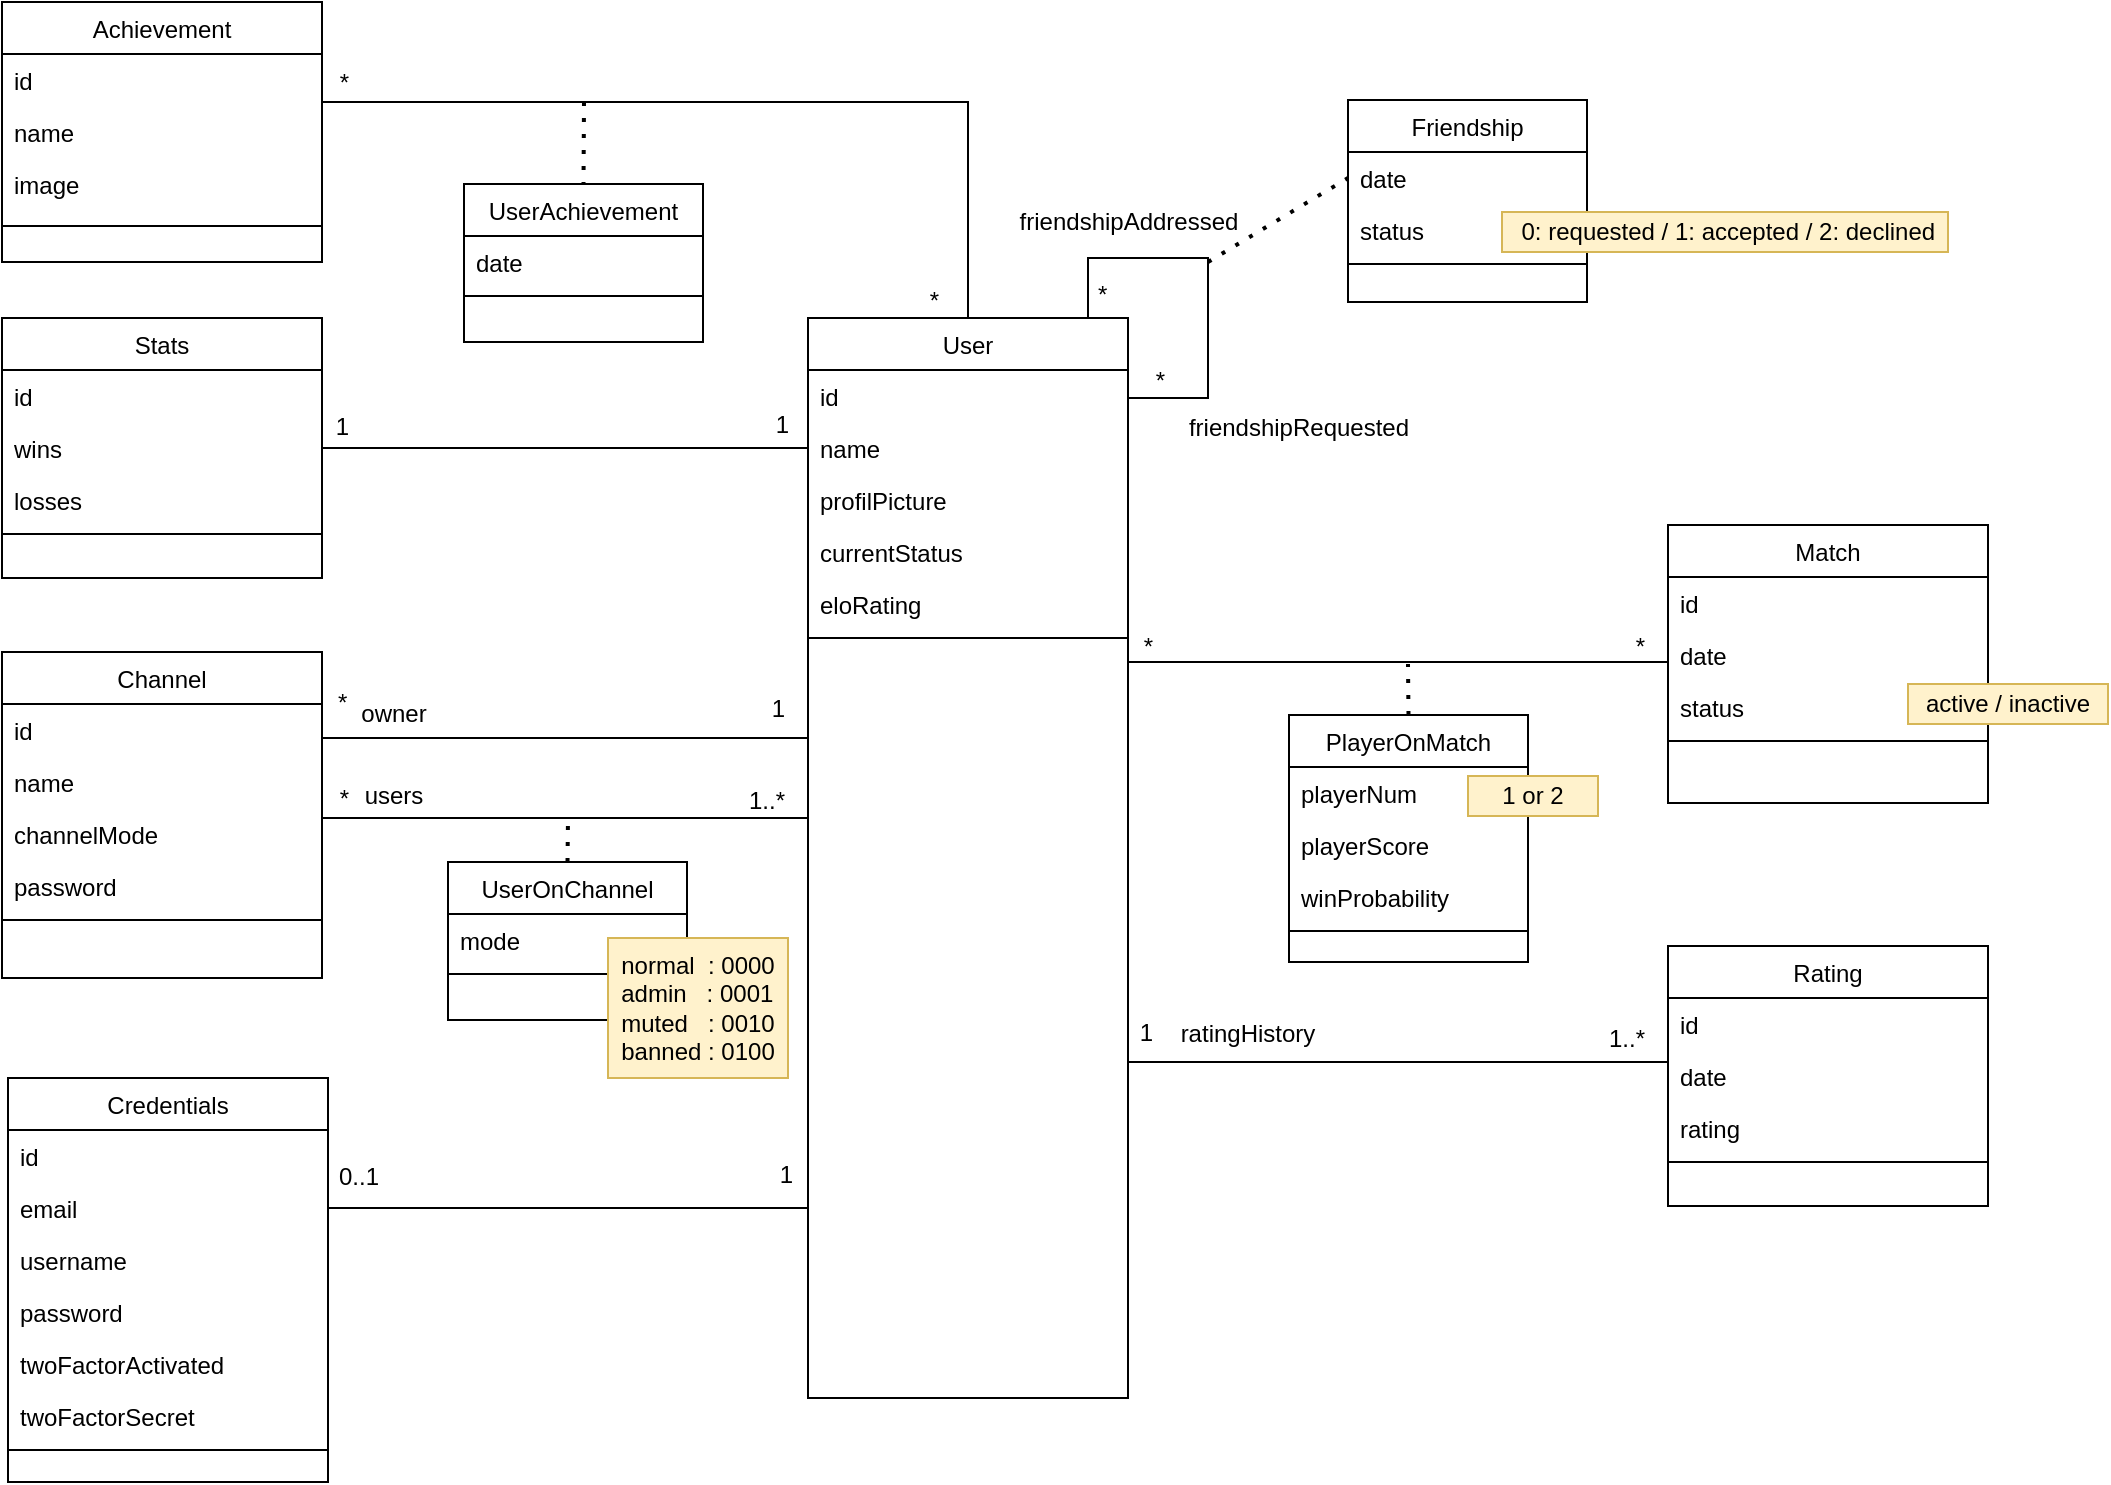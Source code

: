 <mxfile version="20.2.7" type="github">
  <diagram id="C5RBs43oDa-KdzZeNtuy" name="Page-1">
    <mxGraphModel dx="914" dy="755" grid="1" gridSize="10" guides="1" tooltips="1" connect="1" arrows="1" fold="1" page="1" pageScale="1" pageWidth="1169" pageHeight="827" math="0" shadow="0">
      <root>
        <mxCell id="WIyWlLk6GJQsqaUBKTNV-0" />
        <mxCell id="WIyWlLk6GJQsqaUBKTNV-1" parent="WIyWlLk6GJQsqaUBKTNV-0" />
        <mxCell id="qtpEczJSrRiRjrMIQRqh-89" value="User" style="swimlane;fontStyle=0;align=center;verticalAlign=top;childLayout=stackLayout;horizontal=1;startSize=26;horizontalStack=0;resizeParent=1;resizeLast=0;collapsible=1;marginBottom=0;rounded=0;shadow=0;strokeWidth=1;" parent="WIyWlLk6GJQsqaUBKTNV-1" vertex="1">
          <mxGeometry x="483" y="218" width="160" height="540" as="geometry">
            <mxRectangle x="230" y="140" width="160" height="26" as="alternateBounds" />
          </mxGeometry>
        </mxCell>
        <mxCell id="qtpEczJSrRiRjrMIQRqh-90" value="id" style="text;align=left;verticalAlign=top;spacingLeft=4;spacingRight=4;overflow=hidden;rotatable=0;points=[[0,0.5],[1,0.5]];portConstraint=eastwest;" parent="qtpEczJSrRiRjrMIQRqh-89" vertex="1">
          <mxGeometry y="26" width="160" height="26" as="geometry" />
        </mxCell>
        <mxCell id="qtpEczJSrRiRjrMIQRqh-91" value="name" style="text;align=left;verticalAlign=top;spacingLeft=4;spacingRight=4;overflow=hidden;rotatable=0;points=[[0,0.5],[1,0.5]];portConstraint=eastwest;rounded=0;shadow=0;html=0;" parent="qtpEczJSrRiRjrMIQRqh-89" vertex="1">
          <mxGeometry y="52" width="160" height="26" as="geometry" />
        </mxCell>
        <mxCell id="qtpEczJSrRiRjrMIQRqh-92" value="profilPicture" style="text;align=left;verticalAlign=top;spacingLeft=4;spacingRight=4;overflow=hidden;rotatable=0;points=[[0,0.5],[1,0.5]];portConstraint=eastwest;rounded=0;shadow=0;html=0;" parent="qtpEczJSrRiRjrMIQRqh-89" vertex="1">
          <mxGeometry y="78" width="160" height="26" as="geometry" />
        </mxCell>
        <mxCell id="qtpEczJSrRiRjrMIQRqh-93" value="currentStatus" style="text;align=left;verticalAlign=top;spacingLeft=4;spacingRight=4;overflow=hidden;rotatable=0;points=[[0,0.5],[1,0.5]];portConstraint=eastwest;rounded=0;shadow=0;html=0;" parent="qtpEczJSrRiRjrMIQRqh-89" vertex="1">
          <mxGeometry y="104" width="160" height="26" as="geometry" />
        </mxCell>
        <mxCell id="qtpEczJSrRiRjrMIQRqh-95" value="" style="endArrow=none;shadow=0;strokeWidth=1;rounded=0;endFill=0;edgeStyle=orthogonalEdgeStyle;elbow=vertical;" parent="qtpEczJSrRiRjrMIQRqh-89" source="qtpEczJSrRiRjrMIQRqh-89" edge="1">
          <mxGeometry x="0.5" y="41" relative="1" as="geometry">
            <mxPoint x="90" y="252" as="sourcePoint" />
            <mxPoint x="160" y="60" as="targetPoint" />
            <mxPoint x="-40" y="32" as="offset" />
            <Array as="points">
              <mxPoint x="140" y="-30" />
              <mxPoint x="200" y="-30" />
              <mxPoint x="200" y="40" />
              <mxPoint x="160" y="40" />
            </Array>
          </mxGeometry>
        </mxCell>
        <mxCell id="qtpEczJSrRiRjrMIQRqh-96" value="*" style="resizable=0;align=left;verticalAlign=bottom;labelBackgroundColor=none;fontSize=12;" parent="qtpEczJSrRiRjrMIQRqh-95" connectable="0" vertex="1">
          <mxGeometry x="-1" relative="1" as="geometry">
            <mxPoint x="3" y="-3" as="offset" />
          </mxGeometry>
        </mxCell>
        <mxCell id="qtpEczJSrRiRjrMIQRqh-97" value="*" style="resizable=0;align=right;verticalAlign=bottom;labelBackgroundColor=none;fontSize=12;" parent="qtpEczJSrRiRjrMIQRqh-95" connectable="0" vertex="1">
          <mxGeometry x="1" relative="1" as="geometry">
            <mxPoint x="20" y="-20" as="offset" />
          </mxGeometry>
        </mxCell>
        <mxCell id="LEmFZnh1Ee1S0ejZouZQ-3" value="eloRating" style="text;align=left;verticalAlign=top;spacingLeft=4;spacingRight=4;overflow=hidden;rotatable=0;points=[[0,0.5],[1,0.5]];portConstraint=eastwest;rounded=0;shadow=0;html=0;" parent="qtpEczJSrRiRjrMIQRqh-89" vertex="1">
          <mxGeometry y="130" width="160" height="26" as="geometry" />
        </mxCell>
        <mxCell id="qtpEczJSrRiRjrMIQRqh-98" value="" style="line;html=1;strokeWidth=1;align=left;verticalAlign=middle;spacingTop=-1;spacingLeft=3;spacingRight=3;rotatable=0;labelPosition=right;points=[];portConstraint=eastwest;" parent="qtpEczJSrRiRjrMIQRqh-89" vertex="1">
          <mxGeometry y="156" width="160" height="8" as="geometry" />
        </mxCell>
        <mxCell id="qtpEczJSrRiRjrMIQRqh-99" value="Stats" style="swimlane;fontStyle=0;align=center;verticalAlign=top;childLayout=stackLayout;horizontal=1;startSize=26;horizontalStack=0;resizeParent=1;resizeLast=0;collapsible=1;marginBottom=0;rounded=0;shadow=0;strokeWidth=1;" parent="WIyWlLk6GJQsqaUBKTNV-1" vertex="1">
          <mxGeometry x="80" y="218" width="160" height="130" as="geometry">
            <mxRectangle x="550" y="210" width="160" height="26" as="alternateBounds" />
          </mxGeometry>
        </mxCell>
        <mxCell id="qtpEczJSrRiRjrMIQRqh-100" value="id" style="text;align=left;verticalAlign=top;spacingLeft=4;spacingRight=4;overflow=hidden;rotatable=0;points=[[0,0.5],[1,0.5]];portConstraint=eastwest;" parent="qtpEczJSrRiRjrMIQRqh-99" vertex="1">
          <mxGeometry y="26" width="160" height="26" as="geometry" />
        </mxCell>
        <mxCell id="qtpEczJSrRiRjrMIQRqh-101" value="wins" style="text;align=left;verticalAlign=top;spacingLeft=4;spacingRight=4;overflow=hidden;rotatable=0;points=[[0,0.5],[1,0.5]];portConstraint=eastwest;rounded=0;shadow=0;html=0;" parent="qtpEczJSrRiRjrMIQRqh-99" vertex="1">
          <mxGeometry y="52" width="160" height="26" as="geometry" />
        </mxCell>
        <mxCell id="qtpEczJSrRiRjrMIQRqh-102" value="losses" style="text;align=left;verticalAlign=top;spacingLeft=4;spacingRight=4;overflow=hidden;rotatable=0;points=[[0,0.5],[1,0.5]];portConstraint=eastwest;rounded=0;shadow=0;html=0;" parent="qtpEczJSrRiRjrMIQRqh-99" vertex="1">
          <mxGeometry y="78" width="160" height="26" as="geometry" />
        </mxCell>
        <mxCell id="qtpEczJSrRiRjrMIQRqh-103" value="" style="line;html=1;strokeWidth=1;align=left;verticalAlign=middle;spacingTop=-1;spacingLeft=3;spacingRight=3;rotatable=0;labelPosition=right;points=[];portConstraint=eastwest;" parent="qtpEczJSrRiRjrMIQRqh-99" vertex="1">
          <mxGeometry y="104" width="160" height="8" as="geometry" />
        </mxCell>
        <mxCell id="qtpEczJSrRiRjrMIQRqh-104" value="friendshipAddressed" style="text;html=1;strokeColor=none;fillColor=none;align=center;verticalAlign=middle;whiteSpace=wrap;rounded=0;" parent="WIyWlLk6GJQsqaUBKTNV-1" vertex="1">
          <mxGeometry x="585" y="155" width="117" height="30" as="geometry" />
        </mxCell>
        <mxCell id="qtpEczJSrRiRjrMIQRqh-105" value="Rating" style="swimlane;fontStyle=0;align=center;verticalAlign=top;childLayout=stackLayout;horizontal=1;startSize=26;horizontalStack=0;resizeParent=1;resizeLast=0;collapsible=1;marginBottom=0;rounded=0;shadow=0;strokeWidth=1;" parent="WIyWlLk6GJQsqaUBKTNV-1" vertex="1">
          <mxGeometry x="913" y="532" width="160" height="130" as="geometry">
            <mxRectangle x="550" y="210" width="160" height="26" as="alternateBounds" />
          </mxGeometry>
        </mxCell>
        <mxCell id="qtpEczJSrRiRjrMIQRqh-106" value="id" style="text;align=left;verticalAlign=top;spacingLeft=4;spacingRight=4;overflow=hidden;rotatable=0;points=[[0,0.5],[1,0.5]];portConstraint=eastwest;" parent="qtpEczJSrRiRjrMIQRqh-105" vertex="1">
          <mxGeometry y="26" width="160" height="26" as="geometry" />
        </mxCell>
        <mxCell id="qtpEczJSrRiRjrMIQRqh-107" value="date" style="text;align=left;verticalAlign=top;spacingLeft=4;spacingRight=4;overflow=hidden;rotatable=0;points=[[0,0.5],[1,0.5]];portConstraint=eastwest;rounded=0;shadow=0;html=0;" parent="qtpEczJSrRiRjrMIQRqh-105" vertex="1">
          <mxGeometry y="52" width="160" height="26" as="geometry" />
        </mxCell>
        <mxCell id="qtpEczJSrRiRjrMIQRqh-108" value="rating" style="text;align=left;verticalAlign=top;spacingLeft=4;spacingRight=4;overflow=hidden;rotatable=0;points=[[0,0.5],[1,0.5]];portConstraint=eastwest;rounded=0;shadow=0;html=0;" parent="qtpEczJSrRiRjrMIQRqh-105" vertex="1">
          <mxGeometry y="78" width="160" height="26" as="geometry" />
        </mxCell>
        <mxCell id="qtpEczJSrRiRjrMIQRqh-109" value="" style="line;html=1;strokeWidth=1;align=left;verticalAlign=middle;spacingTop=-1;spacingLeft=3;spacingRight=3;rotatable=0;labelPosition=right;points=[];portConstraint=eastwest;" parent="qtpEczJSrRiRjrMIQRqh-105" vertex="1">
          <mxGeometry y="104" width="160" height="8" as="geometry" />
        </mxCell>
        <mxCell id="qtpEczJSrRiRjrMIQRqh-110" value="" style="endArrow=none;html=1;rounded=0;entryX=0;entryY=0.5;entryDx=0;entryDy=0;edgeStyle=orthogonalEdgeStyle;exitX=1;exitY=0.5;exitDx=0;exitDy=0;" parent="WIyWlLk6GJQsqaUBKTNV-1" source="qtpEczJSrRiRjrMIQRqh-89" target="qtpEczJSrRiRjrMIQRqh-106" edge="1">
          <mxGeometry width="50" height="50" relative="1" as="geometry">
            <mxPoint x="643" y="622" as="sourcePoint" />
            <mxPoint x="873" y="542" as="targetPoint" />
            <Array as="points">
              <mxPoint x="643" y="590" />
              <mxPoint x="913" y="590" />
            </Array>
          </mxGeometry>
        </mxCell>
        <mxCell id="qtpEczJSrRiRjrMIQRqh-111" value="1..*" style="resizable=0;align=right;verticalAlign=bottom;labelBackgroundColor=none;fontSize=12;" parent="WIyWlLk6GJQsqaUBKTNV-1" connectable="0" vertex="1">
          <mxGeometry x="903" y="587" as="geometry" />
        </mxCell>
        <mxCell id="qtpEczJSrRiRjrMIQRqh-112" value="1" style="resizable=0;align=right;verticalAlign=bottom;labelBackgroundColor=none;fontSize=12;" parent="WIyWlLk6GJQsqaUBKTNV-1" connectable="0" vertex="1">
          <mxGeometry x="657" y="584" as="geometry" />
        </mxCell>
        <mxCell id="qtpEczJSrRiRjrMIQRqh-113" value="ratingHistory" style="text;html=1;strokeColor=none;fillColor=none;align=center;verticalAlign=middle;whiteSpace=wrap;rounded=0;" parent="WIyWlLk6GJQsqaUBKTNV-1" vertex="1">
          <mxGeometry x="663" y="561" width="80" height="30" as="geometry" />
        </mxCell>
        <mxCell id="qtpEczJSrRiRjrMIQRqh-114" value="" style="endArrow=none;html=1;rounded=0;exitX=1;exitY=0.5;exitDx=0;exitDy=0;entryX=0;entryY=0.5;entryDx=0;entryDy=0;edgeStyle=orthogonalEdgeStyle;fillColor=#FF9999;" parent="WIyWlLk6GJQsqaUBKTNV-1" source="qtpEczJSrRiRjrMIQRqh-101" target="qtpEczJSrRiRjrMIQRqh-91" edge="1">
          <mxGeometry width="50" height="50" relative="1" as="geometry">
            <mxPoint x="603" y="438" as="sourcePoint" />
            <mxPoint x="653" y="388" as="targetPoint" />
          </mxGeometry>
        </mxCell>
        <mxCell id="qtpEczJSrRiRjrMIQRqh-115" value="1" style="resizable=0;align=right;verticalAlign=bottom;labelBackgroundColor=none;fontSize=12;" parent="WIyWlLk6GJQsqaUBKTNV-1" connectable="0" vertex="1">
          <mxGeometry x="255" y="281" as="geometry" />
        </mxCell>
        <mxCell id="qtpEczJSrRiRjrMIQRqh-116" value="1" style="resizable=0;align=right;verticalAlign=bottom;labelBackgroundColor=none;fontSize=12;" parent="WIyWlLk6GJQsqaUBKTNV-1" connectable="0" vertex="1">
          <mxGeometry x="481" y="263" as="geometry">
            <mxPoint x="-6" y="17" as="offset" />
          </mxGeometry>
        </mxCell>
        <mxCell id="qtpEczJSrRiRjrMIQRqh-117" value="Channel" style="swimlane;fontStyle=0;align=center;verticalAlign=top;childLayout=stackLayout;horizontal=1;startSize=26;horizontalStack=0;resizeParent=1;resizeLast=0;collapsible=1;marginBottom=0;rounded=0;shadow=0;strokeWidth=1;" parent="WIyWlLk6GJQsqaUBKTNV-1" vertex="1">
          <mxGeometry x="80" y="385" width="160" height="163" as="geometry">
            <mxRectangle x="550" y="210" width="160" height="26" as="alternateBounds" />
          </mxGeometry>
        </mxCell>
        <mxCell id="qtpEczJSrRiRjrMIQRqh-118" value="id" style="text;align=left;verticalAlign=top;spacingLeft=4;spacingRight=4;overflow=hidden;rotatable=0;points=[[0,0.5],[1,0.5]];portConstraint=eastwest;" parent="qtpEczJSrRiRjrMIQRqh-117" vertex="1">
          <mxGeometry y="26" width="160" height="26" as="geometry" />
        </mxCell>
        <mxCell id="qtpEczJSrRiRjrMIQRqh-119" value="name" style="text;align=left;verticalAlign=top;spacingLeft=4;spacingRight=4;overflow=hidden;rotatable=0;points=[[0,0.5],[1,0.5]];portConstraint=eastwest;rounded=0;shadow=0;html=0;" parent="qtpEczJSrRiRjrMIQRqh-117" vertex="1">
          <mxGeometry y="52" width="160" height="26" as="geometry" />
        </mxCell>
        <mxCell id="qtpEczJSrRiRjrMIQRqh-120" value="channelMode" style="text;align=left;verticalAlign=top;spacingLeft=4;spacingRight=4;overflow=hidden;rotatable=0;points=[[0,0.5],[1,0.5]];portConstraint=eastwest;rounded=0;shadow=0;html=0;" parent="qtpEczJSrRiRjrMIQRqh-117" vertex="1">
          <mxGeometry y="78" width="160" height="26" as="geometry" />
        </mxCell>
        <mxCell id="qtpEczJSrRiRjrMIQRqh-121" value="password" style="text;align=left;verticalAlign=top;spacingLeft=4;spacingRight=4;overflow=hidden;rotatable=0;points=[[0,0.5],[1,0.5]];portConstraint=eastwest;rounded=0;shadow=0;html=0;" parent="qtpEczJSrRiRjrMIQRqh-117" vertex="1">
          <mxGeometry y="104" width="160" height="26" as="geometry" />
        </mxCell>
        <mxCell id="qtpEczJSrRiRjrMIQRqh-122" value="" style="line;html=1;strokeWidth=1;align=left;verticalAlign=middle;spacingTop=-1;spacingLeft=3;spacingRight=3;rotatable=0;labelPosition=right;points=[];portConstraint=eastwest;" parent="qtpEczJSrRiRjrMIQRqh-117" vertex="1">
          <mxGeometry y="130" width="160" height="8" as="geometry" />
        </mxCell>
        <mxCell id="qtpEczJSrRiRjrMIQRqh-123" value="" style="endArrow=none;html=1;rounded=0;exitX=1;exitY=0.5;exitDx=0;exitDy=0;entryX=0;entryY=0.75;entryDx=0;entryDy=0;edgeStyle=orthogonalEdgeStyle;" parent="WIyWlLk6GJQsqaUBKTNV-1" source="qtpEczJSrRiRjrMIQRqh-118" target="qtpEczJSrRiRjrMIQRqh-89" edge="1">
          <mxGeometry width="50" height="50" relative="1" as="geometry">
            <mxPoint x="603" y="438" as="sourcePoint" />
            <mxPoint x="483" y="424" as="targetPoint" />
            <Array as="points">
              <mxPoint x="240" y="428" />
              <mxPoint x="483" y="428" />
            </Array>
          </mxGeometry>
        </mxCell>
        <mxCell id="qtpEczJSrRiRjrMIQRqh-124" value="1" style="resizable=0;align=right;verticalAlign=bottom;labelBackgroundColor=none;fontSize=12;" parent="WIyWlLk6GJQsqaUBKTNV-1" connectable="0" vertex="1">
          <mxGeometry x="491" y="273" as="geometry">
            <mxPoint x="-18" y="149" as="offset" />
          </mxGeometry>
        </mxCell>
        <mxCell id="qtpEczJSrRiRjrMIQRqh-125" value="*" style="resizable=0;align=left;verticalAlign=bottom;labelBackgroundColor=none;fontSize=12;" parent="WIyWlLk6GJQsqaUBKTNV-1" connectable="0" vertex="1">
          <mxGeometry x="246" y="419" as="geometry" />
        </mxCell>
        <mxCell id="qtpEczJSrRiRjrMIQRqh-126" value="owner" style="text;html=1;strokeColor=none;fillColor=none;align=center;verticalAlign=middle;whiteSpace=wrap;rounded=0;" parent="WIyWlLk6GJQsqaUBKTNV-1" vertex="1">
          <mxGeometry x="246" y="401" width="60" height="30" as="geometry" />
        </mxCell>
        <mxCell id="qtpEczJSrRiRjrMIQRqh-127" value="" style="endArrow=none;html=1;rounded=0;exitX=1;exitY=0.5;exitDx=0;exitDy=0;entryX=0;entryY=0.75;entryDx=0;entryDy=0;edgeStyle=orthogonalEdgeStyle;" parent="WIyWlLk6GJQsqaUBKTNV-1" source="qtpEczJSrRiRjrMIQRqh-119" target="qtpEczJSrRiRjrMIQRqh-89" edge="1">
          <mxGeometry width="50" height="50" relative="1" as="geometry">
            <mxPoint x="603" y="438" as="sourcePoint" />
            <mxPoint x="653" y="388" as="targetPoint" />
            <Array as="points">
              <mxPoint x="240" y="468" />
              <mxPoint x="483" y="468" />
            </Array>
          </mxGeometry>
        </mxCell>
        <mxCell id="qtpEczJSrRiRjrMIQRqh-128" value="users" style="text;html=1;strokeColor=none;fillColor=none;align=center;verticalAlign=middle;whiteSpace=wrap;rounded=0;" parent="WIyWlLk6GJQsqaUBKTNV-1" vertex="1">
          <mxGeometry x="246" y="442" width="60" height="30" as="geometry" />
        </mxCell>
        <mxCell id="qtpEczJSrRiRjrMIQRqh-129" value="1..*" style="resizable=0;align=right;verticalAlign=bottom;labelBackgroundColor=none;fontSize=12;" parent="WIyWlLk6GJQsqaUBKTNV-1" connectable="0" vertex="1">
          <mxGeometry x="473" y="468" as="geometry" />
        </mxCell>
        <mxCell id="qtpEczJSrRiRjrMIQRqh-130" value="*" style="resizable=0;align=right;verticalAlign=bottom;labelBackgroundColor=none;fontSize=12;" parent="WIyWlLk6GJQsqaUBKTNV-1" connectable="0" vertex="1">
          <mxGeometry x="255" y="467" as="geometry" />
        </mxCell>
        <mxCell id="qtpEczJSrRiRjrMIQRqh-131" value="" style="endArrow=none;dashed=1;html=1;dashPattern=1 3;strokeWidth=2;rounded=0;fillColor=#FF9999;exitX=0.5;exitY=0;exitDx=0;exitDy=0;" parent="WIyWlLk6GJQsqaUBKTNV-1" source="qtpEczJSrRiRjrMIQRqh-156" edge="1">
          <mxGeometry width="50" height="50" relative="1" as="geometry">
            <mxPoint x="363" y="488" as="sourcePoint" />
            <mxPoint x="363" y="468" as="targetPoint" />
          </mxGeometry>
        </mxCell>
        <mxCell id="qtpEczJSrRiRjrMIQRqh-132" value="friendshipRequested" style="text;html=1;strokeColor=none;fillColor=none;align=center;verticalAlign=middle;whiteSpace=wrap;rounded=0;" parent="WIyWlLk6GJQsqaUBKTNV-1" vertex="1">
          <mxGeometry x="670" y="258" width="117" height="30" as="geometry" />
        </mxCell>
        <mxCell id="qtpEczJSrRiRjrMIQRqh-133" value="Credentials" style="swimlane;fontStyle=0;align=center;verticalAlign=top;childLayout=stackLayout;horizontal=1;startSize=26;horizontalStack=0;resizeParent=1;resizeLast=0;collapsible=1;marginBottom=0;rounded=0;shadow=0;strokeWidth=1;" parent="WIyWlLk6GJQsqaUBKTNV-1" vertex="1">
          <mxGeometry x="83" y="598" width="160" height="202" as="geometry">
            <mxRectangle x="550" y="210" width="160" height="26" as="alternateBounds" />
          </mxGeometry>
        </mxCell>
        <mxCell id="qtpEczJSrRiRjrMIQRqh-134" value="id" style="text;align=left;verticalAlign=top;spacingLeft=4;spacingRight=4;overflow=hidden;rotatable=0;points=[[0,0.5],[1,0.5]];portConstraint=eastwest;" parent="qtpEczJSrRiRjrMIQRqh-133" vertex="1">
          <mxGeometry y="26" width="160" height="26" as="geometry" />
        </mxCell>
        <mxCell id="qtpEczJSrRiRjrMIQRqh-135" value="email" style="text;align=left;verticalAlign=top;spacingLeft=4;spacingRight=4;overflow=hidden;rotatable=0;points=[[0,0.5],[1,0.5]];portConstraint=eastwest;rounded=0;shadow=0;html=0;" parent="qtpEczJSrRiRjrMIQRqh-133" vertex="1">
          <mxGeometry y="52" width="160" height="26" as="geometry" />
        </mxCell>
        <mxCell id="qtpEczJSrRiRjrMIQRqh-136" value="username" style="text;align=left;verticalAlign=top;spacingLeft=4;spacingRight=4;overflow=hidden;rotatable=0;points=[[0,0.5],[1,0.5]];portConstraint=eastwest;rounded=0;shadow=0;html=0;" parent="qtpEczJSrRiRjrMIQRqh-133" vertex="1">
          <mxGeometry y="78" width="160" height="26" as="geometry" />
        </mxCell>
        <mxCell id="qtpEczJSrRiRjrMIQRqh-137" value="password" style="text;align=left;verticalAlign=top;spacingLeft=4;spacingRight=4;overflow=hidden;rotatable=0;points=[[0,0.5],[1,0.5]];portConstraint=eastwest;rounded=0;shadow=0;html=0;" parent="qtpEczJSrRiRjrMIQRqh-133" vertex="1">
          <mxGeometry y="104" width="160" height="26" as="geometry" />
        </mxCell>
        <mxCell id="LEmFZnh1Ee1S0ejZouZQ-0" value="twoFactorActivated" style="text;align=left;verticalAlign=top;spacingLeft=4;spacingRight=4;overflow=hidden;rotatable=0;points=[[0,0.5],[1,0.5]];portConstraint=eastwest;rounded=0;shadow=0;html=0;" parent="qtpEczJSrRiRjrMIQRqh-133" vertex="1">
          <mxGeometry y="130" width="160" height="26" as="geometry" />
        </mxCell>
        <mxCell id="LEmFZnh1Ee1S0ejZouZQ-2" value="twoFactorSecret" style="text;align=left;verticalAlign=top;spacingLeft=4;spacingRight=4;overflow=hidden;rotatable=0;points=[[0,0.5],[1,0.5]];portConstraint=eastwest;rounded=0;shadow=0;html=0;" parent="qtpEczJSrRiRjrMIQRqh-133" vertex="1">
          <mxGeometry y="156" width="160" height="26" as="geometry" />
        </mxCell>
        <mxCell id="qtpEczJSrRiRjrMIQRqh-138" value="" style="line;html=1;strokeWidth=1;align=left;verticalAlign=middle;spacingTop=-1;spacingLeft=3;spacingRight=3;rotatable=0;labelPosition=right;points=[];portConstraint=eastwest;" parent="qtpEczJSrRiRjrMIQRqh-133" vertex="1">
          <mxGeometry y="182" width="160" height="8" as="geometry" />
        </mxCell>
        <mxCell id="qtpEczJSrRiRjrMIQRqh-139" value="" style="endArrow=none;html=1;rounded=0;strokeColor=#000000;fillColor=#FF9999;exitX=1;exitY=0.5;exitDx=0;exitDy=0;entryX=0;entryY=0.75;entryDx=0;entryDy=0;edgeStyle=orthogonalEdgeStyle;" parent="WIyWlLk6GJQsqaUBKTNV-1" source="qtpEczJSrRiRjrMIQRqh-135" target="qtpEczJSrRiRjrMIQRqh-89" edge="1">
          <mxGeometry width="50" height="50" relative="1" as="geometry">
            <mxPoint x="423" y="568" as="sourcePoint" />
            <mxPoint x="483" y="663" as="targetPoint" />
            <Array as="points">
              <mxPoint x="483" y="663" />
            </Array>
          </mxGeometry>
        </mxCell>
        <mxCell id="qtpEczJSrRiRjrMIQRqh-140" value="0..1" style="resizable=0;align=right;verticalAlign=bottom;labelBackgroundColor=none;fontSize=12;" parent="WIyWlLk6GJQsqaUBKTNV-1" connectable="0" vertex="1">
          <mxGeometry x="270" y="656" as="geometry" />
        </mxCell>
        <mxCell id="qtpEczJSrRiRjrMIQRqh-141" value="1" style="resizable=0;align=right;verticalAlign=bottom;labelBackgroundColor=none;fontSize=12;" parent="WIyWlLk6GJQsqaUBKTNV-1" connectable="0" vertex="1">
          <mxGeometry x="483" y="638" as="geometry">
            <mxPoint x="-6" y="17" as="offset" />
          </mxGeometry>
        </mxCell>
        <mxCell id="qtpEczJSrRiRjrMIQRqh-142" value="Match" style="swimlane;fontStyle=0;align=center;verticalAlign=top;childLayout=stackLayout;horizontal=1;startSize=26;horizontalStack=0;resizeParent=1;resizeLast=0;collapsible=1;marginBottom=0;rounded=0;shadow=0;strokeWidth=1;" parent="WIyWlLk6GJQsqaUBKTNV-1" vertex="1">
          <mxGeometry x="913" y="321.5" width="160" height="139" as="geometry">
            <mxRectangle x="550" y="210" width="160" height="26" as="alternateBounds" />
          </mxGeometry>
        </mxCell>
        <mxCell id="qtpEczJSrRiRjrMIQRqh-143" value="id" style="text;align=left;verticalAlign=top;spacingLeft=4;spacingRight=4;overflow=hidden;rotatable=0;points=[[0,0.5],[1,0.5]];portConstraint=eastwest;" parent="qtpEczJSrRiRjrMIQRqh-142" vertex="1">
          <mxGeometry y="26" width="160" height="26" as="geometry" />
        </mxCell>
        <mxCell id="qtpEczJSrRiRjrMIQRqh-144" value="date" style="text;align=left;verticalAlign=top;spacingLeft=4;spacingRight=4;overflow=hidden;rotatable=0;points=[[0,0.5],[1,0.5]];portConstraint=eastwest;" parent="qtpEczJSrRiRjrMIQRqh-142" vertex="1">
          <mxGeometry y="52" width="160" height="26" as="geometry" />
        </mxCell>
        <mxCell id="qtpEczJSrRiRjrMIQRqh-145" value="status" style="text;align=left;verticalAlign=top;spacingLeft=4;spacingRight=4;overflow=hidden;rotatable=0;points=[[0,0.5],[1,0.5]];portConstraint=eastwest;" parent="qtpEczJSrRiRjrMIQRqh-142" vertex="1">
          <mxGeometry y="78" width="160" height="26" as="geometry" />
        </mxCell>
        <mxCell id="qtpEczJSrRiRjrMIQRqh-146" value="" style="line;html=1;strokeWidth=1;align=left;verticalAlign=middle;spacingTop=-1;spacingLeft=3;spacingRight=3;rotatable=0;labelPosition=right;points=[];portConstraint=eastwest;" parent="qtpEczJSrRiRjrMIQRqh-142" vertex="1">
          <mxGeometry y="104" width="160" height="8" as="geometry" />
        </mxCell>
        <mxCell id="qtpEczJSrRiRjrMIQRqh-147" value="" style="endArrow=none;html=1;rounded=0;strokeColor=#000000;fillColor=#FF9999;entryX=0;entryY=0.5;entryDx=0;entryDy=0;edgeStyle=orthogonalEdgeStyle;exitX=1;exitY=0.5;exitDx=0;exitDy=0;" parent="WIyWlLk6GJQsqaUBKTNV-1" source="qtpEczJSrRiRjrMIQRqh-89" edge="1">
          <mxGeometry width="50" height="50" relative="1" as="geometry">
            <mxPoint x="643" y="438" as="sourcePoint" />
            <mxPoint x="913" y="390" as="targetPoint" />
            <Array as="points">
              <mxPoint x="643" y="390" />
            </Array>
          </mxGeometry>
        </mxCell>
        <mxCell id="qtpEczJSrRiRjrMIQRqh-148" value="*" style="resizable=0;align=right;verticalAlign=bottom;labelBackgroundColor=none;fontSize=12;" parent="WIyWlLk6GJQsqaUBKTNV-1" connectable="0" vertex="1">
          <mxGeometry x="903" y="391" as="geometry" />
        </mxCell>
        <mxCell id="qtpEczJSrRiRjrMIQRqh-149" value="*" style="resizable=0;align=right;verticalAlign=bottom;labelBackgroundColor=none;fontSize=12;" parent="WIyWlLk6GJQsqaUBKTNV-1" connectable="0" vertex="1">
          <mxGeometry x="657" y="391" as="geometry" />
        </mxCell>
        <mxCell id="qtpEczJSrRiRjrMIQRqh-150" value="" style="endArrow=none;dashed=1;html=1;dashPattern=1 3;strokeWidth=2;rounded=0;fillColor=#FF9999;exitX=0.5;exitY=0;exitDx=0;exitDy=0;" parent="WIyWlLk6GJQsqaUBKTNV-1" source="qtpEczJSrRiRjrMIQRqh-151" edge="1">
          <mxGeometry width="50" height="50" relative="1" as="geometry">
            <mxPoint x="783" y="411" as="sourcePoint" />
            <mxPoint x="783" y="391" as="targetPoint" />
          </mxGeometry>
        </mxCell>
        <mxCell id="qtpEczJSrRiRjrMIQRqh-151" value="PlayerOnMatch" style="swimlane;fontStyle=0;align=center;verticalAlign=top;childLayout=stackLayout;horizontal=1;startSize=26;horizontalStack=0;resizeParent=1;resizeLast=0;collapsible=1;marginBottom=0;rounded=0;shadow=0;strokeWidth=1;" parent="WIyWlLk6GJQsqaUBKTNV-1" vertex="1">
          <mxGeometry x="723.5" y="416.5" width="119.5" height="123.5" as="geometry">
            <mxRectangle x="700.5" y="358.5" width="160" height="26" as="alternateBounds" />
          </mxGeometry>
        </mxCell>
        <mxCell id="qtpEczJSrRiRjrMIQRqh-152" value="playerNum" style="text;align=left;verticalAlign=top;spacingLeft=4;spacingRight=4;overflow=hidden;rotatable=0;points=[[0,0.5],[1,0.5]];portConstraint=eastwest;" parent="qtpEczJSrRiRjrMIQRqh-151" vertex="1">
          <mxGeometry y="26" width="119.5" height="26" as="geometry" />
        </mxCell>
        <mxCell id="qtpEczJSrRiRjrMIQRqh-153" value="playerScore" style="text;align=left;verticalAlign=top;spacingLeft=4;spacingRight=4;overflow=hidden;rotatable=0;points=[[0,0.5],[1,0.5]];portConstraint=eastwest;rounded=0;shadow=0;html=0;" parent="qtpEczJSrRiRjrMIQRqh-151" vertex="1">
          <mxGeometry y="52" width="119.5" height="26" as="geometry" />
        </mxCell>
        <mxCell id="M46g2j1u4x0ZPSpM88pu-0" value="winProbability" style="text;align=left;verticalAlign=top;spacingLeft=4;spacingRight=4;overflow=hidden;rotatable=0;points=[[0,0.5],[1,0.5]];portConstraint=eastwest;rounded=0;shadow=0;html=0;" parent="qtpEczJSrRiRjrMIQRqh-151" vertex="1">
          <mxGeometry y="78" width="119.5" height="26" as="geometry" />
        </mxCell>
        <mxCell id="qtpEczJSrRiRjrMIQRqh-154" value="" style="line;html=1;strokeWidth=1;align=left;verticalAlign=middle;spacingTop=-1;spacingLeft=3;spacingRight=3;rotatable=0;labelPosition=right;points=[];portConstraint=eastwest;" parent="qtpEczJSrRiRjrMIQRqh-151" vertex="1">
          <mxGeometry y="104" width="119.5" height="8" as="geometry" />
        </mxCell>
        <mxCell id="qtpEczJSrRiRjrMIQRqh-155" value="&lt;div style=&quot;text-align: left;&quot;&gt;&lt;span style=&quot;background-color: initial;&quot;&gt;1 or 2&lt;br&gt;&lt;/span&gt;&lt;/div&gt;" style="text;html=1;strokeColor=#d6b656;fillColor=#fff2cc;align=center;verticalAlign=middle;whiteSpace=wrap;rounded=0;" parent="WIyWlLk6GJQsqaUBKTNV-1" vertex="1">
          <mxGeometry x="813" y="447" width="65" height="20" as="geometry" />
        </mxCell>
        <mxCell id="qtpEczJSrRiRjrMIQRqh-156" value="UserOnChannel" style="swimlane;fontStyle=0;align=center;verticalAlign=top;childLayout=stackLayout;horizontal=1;startSize=26;horizontalStack=0;resizeParent=1;resizeLast=0;collapsible=1;marginBottom=0;rounded=0;shadow=0;strokeWidth=1;" parent="WIyWlLk6GJQsqaUBKTNV-1" vertex="1">
          <mxGeometry x="303" y="490" width="119.5" height="79" as="geometry">
            <mxRectangle x="700.5" y="358.5" width="160" height="26" as="alternateBounds" />
          </mxGeometry>
        </mxCell>
        <mxCell id="qtpEczJSrRiRjrMIQRqh-157" value="mode" style="text;align=left;verticalAlign=top;spacingLeft=4;spacingRight=4;overflow=hidden;rotatable=0;points=[[0,0.5],[1,0.5]];portConstraint=eastwest;" parent="qtpEczJSrRiRjrMIQRqh-156" vertex="1">
          <mxGeometry y="26" width="119.5" height="26" as="geometry" />
        </mxCell>
        <mxCell id="qtpEczJSrRiRjrMIQRqh-158" value="" style="line;html=1;strokeWidth=1;align=left;verticalAlign=middle;spacingTop=-1;spacingLeft=3;spacingRight=3;rotatable=0;labelPosition=right;points=[];portConstraint=eastwest;" parent="qtpEczJSrRiRjrMIQRqh-156" vertex="1">
          <mxGeometry y="52" width="119.5" height="8" as="geometry" />
        </mxCell>
        <mxCell id="qtpEczJSrRiRjrMIQRqh-159" value="&lt;div style=&quot;text-align: left;&quot;&gt;&lt;span style=&quot;background-color: initial;&quot;&gt;normal&amp;nbsp; : 0000&lt;/span&gt;&lt;/div&gt;&lt;div style=&quot;text-align: left;&quot;&gt;&lt;span style=&quot;background-color: initial;&quot;&gt;admin&amp;nbsp; &amp;nbsp;: 0001&lt;/span&gt;&lt;/div&gt;&lt;div style=&quot;text-align: left;&quot;&gt;&lt;span style=&quot;background-color: initial;&quot;&gt;muted&amp;nbsp; &amp;nbsp;: 0010&lt;/span&gt;&lt;/div&gt;&lt;div style=&quot;text-align: left;&quot;&gt;&lt;span style=&quot;background-color: initial;&quot;&gt;banned : 0100&lt;/span&gt;&lt;/div&gt;" style="text;html=1;strokeColor=#d6b656;fillColor=#fff2cc;align=center;verticalAlign=middle;whiteSpace=wrap;rounded=0;" parent="WIyWlLk6GJQsqaUBKTNV-1" vertex="1">
          <mxGeometry x="383" y="528" width="90" height="70" as="geometry" />
        </mxCell>
        <mxCell id="qtpEczJSrRiRjrMIQRqh-160" value="&lt;div style=&quot;text-align: left;&quot;&gt;&lt;span style=&quot;background-color: initial;&quot;&gt;active / inactive&lt;br&gt;&lt;/span&gt;&lt;/div&gt;" style="text;html=1;strokeColor=#d6b656;fillColor=#fff2cc;align=center;verticalAlign=middle;whiteSpace=wrap;rounded=0;" parent="WIyWlLk6GJQsqaUBKTNV-1" vertex="1">
          <mxGeometry x="1033" y="401" width="100" height="20" as="geometry" />
        </mxCell>
        <mxCell id="qtpEczJSrRiRjrMIQRqh-161" value="Achievement" style="swimlane;fontStyle=0;align=center;verticalAlign=top;childLayout=stackLayout;horizontal=1;startSize=26;horizontalStack=0;resizeParent=1;resizeLast=0;collapsible=1;marginBottom=0;rounded=0;shadow=0;strokeWidth=1;" parent="WIyWlLk6GJQsqaUBKTNV-1" vertex="1">
          <mxGeometry x="80" y="60" width="160" height="130" as="geometry">
            <mxRectangle x="550" y="210" width="160" height="26" as="alternateBounds" />
          </mxGeometry>
        </mxCell>
        <mxCell id="qtpEczJSrRiRjrMIQRqh-162" value="id" style="text;align=left;verticalAlign=top;spacingLeft=4;spacingRight=4;overflow=hidden;rotatable=0;points=[[0,0.5],[1,0.5]];portConstraint=eastwest;" parent="qtpEczJSrRiRjrMIQRqh-161" vertex="1">
          <mxGeometry y="26" width="160" height="26" as="geometry" />
        </mxCell>
        <mxCell id="qtpEczJSrRiRjrMIQRqh-163" value="name" style="text;align=left;verticalAlign=top;spacingLeft=4;spacingRight=4;overflow=hidden;rotatable=0;points=[[0,0.5],[1,0.5]];portConstraint=eastwest;rounded=0;shadow=0;html=0;" parent="qtpEczJSrRiRjrMIQRqh-161" vertex="1">
          <mxGeometry y="52" width="160" height="26" as="geometry" />
        </mxCell>
        <mxCell id="bGSXrS0JBbVkulDImWl9-0" value="image" style="text;align=left;verticalAlign=top;spacingLeft=4;spacingRight=4;overflow=hidden;rotatable=0;points=[[0,0.5],[1,0.5]];portConstraint=eastwest;rounded=0;shadow=0;html=0;" parent="qtpEczJSrRiRjrMIQRqh-161" vertex="1">
          <mxGeometry y="78" width="160" height="26" as="geometry" />
        </mxCell>
        <mxCell id="qtpEczJSrRiRjrMIQRqh-164" value="" style="line;html=1;strokeWidth=1;align=left;verticalAlign=middle;spacingTop=-1;spacingLeft=3;spacingRight=3;rotatable=0;labelPosition=right;points=[];portConstraint=eastwest;" parent="qtpEczJSrRiRjrMIQRqh-161" vertex="1">
          <mxGeometry y="104" width="160" height="16" as="geometry" />
        </mxCell>
        <mxCell id="qtpEczJSrRiRjrMIQRqh-165" value="" style="endArrow=none;html=1;rounded=0;strokeColor=#000000;fillColor=#FF9999;entryX=1;entryY=0.5;entryDx=0;entryDy=0;exitX=0.5;exitY=0;exitDx=0;exitDy=0;edgeStyle=orthogonalEdgeStyle;" parent="WIyWlLk6GJQsqaUBKTNV-1" source="qtpEczJSrRiRjrMIQRqh-89" target="qtpEczJSrRiRjrMIQRqh-162" edge="1">
          <mxGeometry width="50" height="50" relative="1" as="geometry">
            <mxPoint x="363" y="538" as="sourcePoint" />
            <mxPoint x="413" y="488" as="targetPoint" />
            <Array as="points">
              <mxPoint x="563" y="110" />
              <mxPoint x="240" y="110" />
            </Array>
          </mxGeometry>
        </mxCell>
        <mxCell id="qtpEczJSrRiRjrMIQRqh-166" value="*" style="resizable=0;align=right;verticalAlign=bottom;labelBackgroundColor=none;fontSize=12;" parent="WIyWlLk6GJQsqaUBKTNV-1" connectable="0" vertex="1">
          <mxGeometry x="255" y="109" as="geometry" />
        </mxCell>
        <mxCell id="qtpEczJSrRiRjrMIQRqh-167" value="*" style="resizable=0;align=right;verticalAlign=bottom;labelBackgroundColor=none;fontSize=12;" parent="WIyWlLk6GJQsqaUBKTNV-1" connectable="0" vertex="1">
          <mxGeometry x="550" y="218" as="geometry" />
        </mxCell>
        <mxCell id="qtpEczJSrRiRjrMIQRqh-168" value="UserAchievement" style="swimlane;fontStyle=0;align=center;verticalAlign=top;childLayout=stackLayout;horizontal=1;startSize=26;horizontalStack=0;resizeParent=1;resizeLast=0;collapsible=1;marginBottom=0;rounded=0;shadow=0;strokeWidth=1;" parent="WIyWlLk6GJQsqaUBKTNV-1" vertex="1">
          <mxGeometry x="311" y="151" width="119.5" height="79" as="geometry">
            <mxRectangle x="700.5" y="358.5" width="160" height="26" as="alternateBounds" />
          </mxGeometry>
        </mxCell>
        <mxCell id="qtpEczJSrRiRjrMIQRqh-169" value="date" style="text;align=left;verticalAlign=top;spacingLeft=4;spacingRight=4;overflow=hidden;rotatable=0;points=[[0,0.5],[1,0.5]];portConstraint=eastwest;" parent="qtpEczJSrRiRjrMIQRqh-168" vertex="1">
          <mxGeometry y="26" width="119.5" height="26" as="geometry" />
        </mxCell>
        <mxCell id="qtpEczJSrRiRjrMIQRqh-170" value="" style="line;html=1;strokeWidth=1;align=left;verticalAlign=middle;spacingTop=-1;spacingLeft=3;spacingRight=3;rotatable=0;labelPosition=right;points=[];portConstraint=eastwest;" parent="qtpEczJSrRiRjrMIQRqh-168" vertex="1">
          <mxGeometry y="52" width="119.5" height="8" as="geometry" />
        </mxCell>
        <mxCell id="qtpEczJSrRiRjrMIQRqh-171" value="" style="endArrow=none;dashed=1;html=1;dashPattern=1 3;strokeWidth=2;rounded=0;fillColor=#FF9999;entryX=0.5;entryY=0;entryDx=0;entryDy=0;" parent="WIyWlLk6GJQsqaUBKTNV-1" target="qtpEczJSrRiRjrMIQRqh-168" edge="1">
          <mxGeometry width="50" height="50" relative="1" as="geometry">
            <mxPoint x="371" y="110" as="sourcePoint" />
            <mxPoint x="411" y="410" as="targetPoint" />
          </mxGeometry>
        </mxCell>
        <mxCell id="qtpEczJSrRiRjrMIQRqh-172" value="Friendship" style="swimlane;fontStyle=0;align=center;verticalAlign=top;childLayout=stackLayout;horizontal=1;startSize=26;horizontalStack=0;resizeParent=1;resizeLast=0;collapsible=1;marginBottom=0;rounded=0;shadow=0;strokeWidth=1;" parent="WIyWlLk6GJQsqaUBKTNV-1" vertex="1">
          <mxGeometry x="753" y="109" width="119.5" height="101" as="geometry">
            <mxRectangle x="700.5" y="358.5" width="160" height="26" as="alternateBounds" />
          </mxGeometry>
        </mxCell>
        <mxCell id="qtpEczJSrRiRjrMIQRqh-173" value="date" style="text;align=left;verticalAlign=top;spacingLeft=4;spacingRight=4;overflow=hidden;rotatable=0;points=[[0,0.5],[1,0.5]];portConstraint=eastwest;" parent="qtpEczJSrRiRjrMIQRqh-172" vertex="1">
          <mxGeometry y="26" width="119.5" height="26" as="geometry" />
        </mxCell>
        <mxCell id="qtpEczJSrRiRjrMIQRqh-174" value="status" style="text;align=left;verticalAlign=top;spacingLeft=4;spacingRight=4;overflow=hidden;rotatable=0;points=[[0,0.5],[1,0.5]];portConstraint=eastwest;" parent="qtpEczJSrRiRjrMIQRqh-172" vertex="1">
          <mxGeometry y="52" width="119.5" height="26" as="geometry" />
        </mxCell>
        <mxCell id="qtpEczJSrRiRjrMIQRqh-175" value="" style="line;html=1;strokeWidth=1;align=left;verticalAlign=middle;spacingTop=-1;spacingLeft=3;spacingRight=3;rotatable=0;labelPosition=right;points=[];portConstraint=eastwest;" parent="qtpEczJSrRiRjrMIQRqh-172" vertex="1">
          <mxGeometry y="78" width="119.5" height="8" as="geometry" />
        </mxCell>
        <mxCell id="qtpEczJSrRiRjrMIQRqh-176" value="" style="endArrow=none;dashed=1;html=1;dashPattern=1 3;strokeWidth=2;rounded=0;fillColor=#FF9999;entryX=0;entryY=0.5;entryDx=0;entryDy=0;" parent="WIyWlLk6GJQsqaUBKTNV-1" target="qtpEczJSrRiRjrMIQRqh-173" edge="1">
          <mxGeometry width="50" height="50" relative="1" as="geometry">
            <mxPoint x="683" y="190" as="sourcePoint" />
            <mxPoint x="283" y="200" as="targetPoint" />
          </mxGeometry>
        </mxCell>
        <mxCell id="qtpEczJSrRiRjrMIQRqh-177" value="&lt;div style=&quot;text-align: left;&quot;&gt;&lt;span style=&quot;background-color: initial;&quot;&gt;&amp;nbsp;0: requested / 1: accepted / 2: declined&lt;/span&gt;&lt;/div&gt;" style="text;html=1;strokeColor=#d6b656;fillColor=#fff2cc;align=center;verticalAlign=middle;whiteSpace=wrap;rounded=0;" parent="WIyWlLk6GJQsqaUBKTNV-1" vertex="1">
          <mxGeometry x="830" y="165" width="223" height="20" as="geometry" />
        </mxCell>
      </root>
    </mxGraphModel>
  </diagram>
</mxfile>
